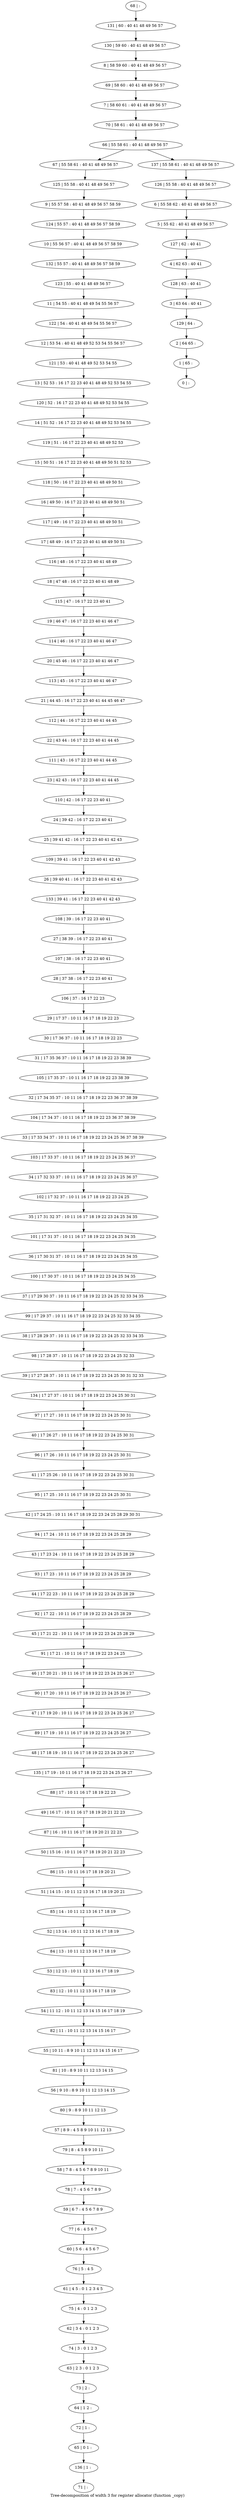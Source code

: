 digraph G {
graph [label="Tree-decomposition of width 3 for register allocator (function _copy)"]
0[label="0 | : "];
1[label="1 | 65 : "];
2[label="2 | 64 65 : "];
3[label="3 | 63 64 : 40 41 "];
4[label="4 | 62 63 : 40 41 "];
5[label="5 | 55 62 : 40 41 48 49 56 57 "];
6[label="6 | 55 58 62 : 40 41 48 49 56 57 "];
7[label="7 | 58 60 61 : 40 41 48 49 56 57 "];
8[label="8 | 58 59 60 : 40 41 48 49 56 57 "];
9[label="9 | 55 57 58 : 40 41 48 49 56 57 58 59 "];
10[label="10 | 55 56 57 : 40 41 48 49 56 57 58 59 "];
11[label="11 | 54 55 : 40 41 48 49 54 55 56 57 "];
12[label="12 | 53 54 : 40 41 48 49 52 53 54 55 56 57 "];
13[label="13 | 52 53 : 16 17 22 23 40 41 48 49 52 53 54 55 "];
14[label="14 | 51 52 : 16 17 22 23 40 41 48 49 52 53 54 55 "];
15[label="15 | 50 51 : 16 17 22 23 40 41 48 49 50 51 52 53 "];
16[label="16 | 49 50 : 16 17 22 23 40 41 48 49 50 51 "];
17[label="17 | 48 49 : 16 17 22 23 40 41 48 49 50 51 "];
18[label="18 | 47 48 : 16 17 22 23 40 41 48 49 "];
19[label="19 | 46 47 : 16 17 22 23 40 41 46 47 "];
20[label="20 | 45 46 : 16 17 22 23 40 41 46 47 "];
21[label="21 | 44 45 : 16 17 22 23 40 41 44 45 46 47 "];
22[label="22 | 43 44 : 16 17 22 23 40 41 44 45 "];
23[label="23 | 42 43 : 16 17 22 23 40 41 44 45 "];
24[label="24 | 39 42 : 16 17 22 23 40 41 "];
25[label="25 | 39 41 42 : 16 17 22 23 40 41 42 43 "];
26[label="26 | 39 40 41 : 16 17 22 23 40 41 42 43 "];
27[label="27 | 38 39 : 16 17 22 23 40 41 "];
28[label="28 | 37 38 : 16 17 22 23 40 41 "];
29[label="29 | 17 37 : 10 11 16 17 18 19 22 23 "];
30[label="30 | 17 36 37 : 10 11 16 17 18 19 22 23 "];
31[label="31 | 17 35 36 37 : 10 11 16 17 18 19 22 23 38 39 "];
32[label="32 | 17 34 35 37 : 10 11 16 17 18 19 22 23 36 37 38 39 "];
33[label="33 | 17 33 34 37 : 10 11 16 17 18 19 22 23 24 25 36 37 38 39 "];
34[label="34 | 17 32 33 37 : 10 11 16 17 18 19 22 23 24 25 36 37 "];
35[label="35 | 17 31 32 37 : 10 11 16 17 18 19 22 23 24 25 34 35 "];
36[label="36 | 17 30 31 37 : 10 11 16 17 18 19 22 23 24 25 34 35 "];
37[label="37 | 17 29 30 37 : 10 11 16 17 18 19 22 23 24 25 32 33 34 35 "];
38[label="38 | 17 28 29 37 : 10 11 16 17 18 19 22 23 24 25 32 33 34 35 "];
39[label="39 | 17 27 28 37 : 10 11 16 17 18 19 22 23 24 25 30 31 32 33 "];
40[label="40 | 17 26 27 : 10 11 16 17 18 19 22 23 24 25 30 31 "];
41[label="41 | 17 25 26 : 10 11 16 17 18 19 22 23 24 25 30 31 "];
42[label="42 | 17 24 25 : 10 11 16 17 18 19 22 23 24 25 28 29 30 31 "];
43[label="43 | 17 23 24 : 10 11 16 17 18 19 22 23 24 25 28 29 "];
44[label="44 | 17 22 23 : 10 11 16 17 18 19 22 23 24 25 28 29 "];
45[label="45 | 17 21 22 : 10 11 16 17 18 19 22 23 24 25 28 29 "];
46[label="46 | 17 20 21 : 10 11 16 17 18 19 22 23 24 25 26 27 "];
47[label="47 | 17 19 20 : 10 11 16 17 18 19 22 23 24 25 26 27 "];
48[label="48 | 17 18 19 : 10 11 16 17 18 19 22 23 24 25 26 27 "];
49[label="49 | 16 17 : 10 11 16 17 18 19 20 21 22 23 "];
50[label="50 | 15 16 : 10 11 16 17 18 19 20 21 22 23 "];
51[label="51 | 14 15 : 10 11 12 13 16 17 18 19 20 21 "];
52[label="52 | 13 14 : 10 11 12 13 16 17 18 19 "];
53[label="53 | 12 13 : 10 11 12 13 16 17 18 19 "];
54[label="54 | 11 12 : 10 11 12 13 14 15 16 17 18 19 "];
55[label="55 | 10 11 : 8 9 10 11 12 13 14 15 16 17 "];
56[label="56 | 9 10 : 8 9 10 11 12 13 14 15 "];
57[label="57 | 8 9 : 4 5 8 9 10 11 12 13 "];
58[label="58 | 7 8 : 4 5 6 7 8 9 10 11 "];
59[label="59 | 6 7 : 4 5 6 7 8 9 "];
60[label="60 | 5 6 : 4 5 6 7 "];
61[label="61 | 4 5 : 0 1 2 3 4 5 "];
62[label="62 | 3 4 : 0 1 2 3 "];
63[label="63 | 2 3 : 0 1 2 3 "];
64[label="64 | 1 2 : "];
65[label="65 | 0 1 : "];
66[label="66 | 55 58 61 : 40 41 48 49 56 57 "];
67[label="67 | 55 58 61 : 40 41 48 49 56 57 "];
68[label="68 | : "];
69[label="69 | 58 60 : 40 41 48 49 56 57 "];
70[label="70 | 58 61 : 40 41 48 49 56 57 "];
71[label="71 | : "];
72[label="72 | 1 : "];
73[label="73 | 2 : "];
74[label="74 | 3 : 0 1 2 3 "];
75[label="75 | 4 : 0 1 2 3 "];
76[label="76 | 5 : 4 5 "];
77[label="77 | 6 : 4 5 6 7 "];
78[label="78 | 7 : 4 5 6 7 8 9 "];
79[label="79 | 8 : 4 5 8 9 10 11 "];
80[label="80 | 9 : 8 9 10 11 12 13 "];
81[label="81 | 10 : 8 9 10 11 12 13 14 15 "];
82[label="82 | 11 : 10 11 12 13 14 15 16 17 "];
83[label="83 | 12 : 10 11 12 13 16 17 18 19 "];
84[label="84 | 13 : 10 11 12 13 16 17 18 19 "];
85[label="85 | 14 : 10 11 12 13 16 17 18 19 "];
86[label="86 | 15 : 10 11 16 17 18 19 20 21 "];
87[label="87 | 16 : 10 11 16 17 18 19 20 21 22 23 "];
88[label="88 | 17 : 10 11 16 17 18 19 22 23 "];
89[label="89 | 17 19 : 10 11 16 17 18 19 22 23 24 25 26 27 "];
90[label="90 | 17 20 : 10 11 16 17 18 19 22 23 24 25 26 27 "];
91[label="91 | 17 21 : 10 11 16 17 18 19 22 23 24 25 "];
92[label="92 | 17 22 : 10 11 16 17 18 19 22 23 24 25 28 29 "];
93[label="93 | 17 23 : 10 11 16 17 18 19 22 23 24 25 28 29 "];
94[label="94 | 17 24 : 10 11 16 17 18 19 22 23 24 25 28 29 "];
95[label="95 | 17 25 : 10 11 16 17 18 19 22 23 24 25 30 31 "];
96[label="96 | 17 26 : 10 11 16 17 18 19 22 23 24 25 30 31 "];
97[label="97 | 17 27 : 10 11 16 17 18 19 22 23 24 25 30 31 "];
98[label="98 | 17 28 37 : 10 11 16 17 18 19 22 23 24 25 32 33 "];
99[label="99 | 17 29 37 : 10 11 16 17 18 19 22 23 24 25 32 33 34 35 "];
100[label="100 | 17 30 37 : 10 11 16 17 18 19 22 23 24 25 34 35 "];
101[label="101 | 17 31 37 : 10 11 16 17 18 19 22 23 24 25 34 35 "];
102[label="102 | 17 32 37 : 10 11 16 17 18 19 22 23 24 25 "];
103[label="103 | 17 33 37 : 10 11 16 17 18 19 22 23 24 25 36 37 "];
104[label="104 | 17 34 37 : 10 11 16 17 18 19 22 23 36 37 38 39 "];
105[label="105 | 17 35 37 : 10 11 16 17 18 19 22 23 38 39 "];
106[label="106 | 37 : 16 17 22 23 "];
107[label="107 | 38 : 16 17 22 23 40 41 "];
108[label="108 | 39 : 16 17 22 23 40 41 "];
109[label="109 | 39 41 : 16 17 22 23 40 41 42 43 "];
110[label="110 | 42 : 16 17 22 23 40 41 "];
111[label="111 | 43 : 16 17 22 23 40 41 44 45 "];
112[label="112 | 44 : 16 17 22 23 40 41 44 45 "];
113[label="113 | 45 : 16 17 22 23 40 41 46 47 "];
114[label="114 | 46 : 16 17 22 23 40 41 46 47 "];
115[label="115 | 47 : 16 17 22 23 40 41 "];
116[label="116 | 48 : 16 17 22 23 40 41 48 49 "];
117[label="117 | 49 : 16 17 22 23 40 41 48 49 50 51 "];
118[label="118 | 50 : 16 17 22 23 40 41 48 49 50 51 "];
119[label="119 | 51 : 16 17 22 23 40 41 48 49 52 53 "];
120[label="120 | 52 : 16 17 22 23 40 41 48 49 52 53 54 55 "];
121[label="121 | 53 : 40 41 48 49 52 53 54 55 "];
122[label="122 | 54 : 40 41 48 49 54 55 56 57 "];
123[label="123 | 55 : 40 41 48 49 56 57 "];
124[label="124 | 55 57 : 40 41 48 49 56 57 58 59 "];
125[label="125 | 55 58 : 40 41 48 49 56 57 "];
126[label="126 | 55 58 : 40 41 48 49 56 57 "];
127[label="127 | 62 : 40 41 "];
128[label="128 | 63 : 40 41 "];
129[label="129 | 64 : "];
130[label="130 | 59 60 : 40 41 48 49 56 57 "];
131[label="131 | 60 : 40 41 48 49 56 57 "];
132[label="132 | 55 57 : 40 41 48 49 56 57 58 59 "];
133[label="133 | 39 41 : 16 17 22 23 40 41 42 43 "];
134[label="134 | 17 27 37 : 10 11 16 17 18 19 22 23 24 25 30 31 "];
135[label="135 | 17 19 : 10 11 16 17 18 19 22 23 24 25 26 27 "];
136[label="136 | 1 : "];
137[label="137 | 55 58 61 : 40 41 48 49 56 57 "];
24->25 ;
29->30 ;
30->31 ;
72->65 ;
64->72 ;
73->64 ;
63->73 ;
74->63 ;
62->74 ;
75->62 ;
61->75 ;
76->61 ;
60->76 ;
77->60 ;
59->77 ;
78->59 ;
58->78 ;
79->58 ;
57->79 ;
80->57 ;
56->80 ;
81->56 ;
55->81 ;
82->55 ;
54->82 ;
83->54 ;
53->83 ;
84->53 ;
52->84 ;
85->52 ;
51->85 ;
86->51 ;
50->86 ;
87->50 ;
49->87 ;
88->49 ;
89->48 ;
47->89 ;
90->47 ;
46->90 ;
91->46 ;
45->91 ;
92->45 ;
44->92 ;
93->44 ;
43->93 ;
94->43 ;
42->94 ;
95->42 ;
41->95 ;
96->41 ;
40->96 ;
97->40 ;
98->39 ;
38->98 ;
99->38 ;
37->99 ;
100->37 ;
36->100 ;
101->36 ;
35->101 ;
102->35 ;
34->102 ;
103->34 ;
33->103 ;
104->33 ;
32->104 ;
105->32 ;
31->105 ;
106->29 ;
28->106 ;
107->28 ;
27->107 ;
108->27 ;
109->26 ;
25->109 ;
110->24 ;
23->110 ;
111->23 ;
22->111 ;
112->22 ;
21->112 ;
113->21 ;
20->113 ;
114->20 ;
19->114 ;
115->19 ;
18->115 ;
116->18 ;
17->116 ;
117->17 ;
16->117 ;
118->16 ;
15->118 ;
119->15 ;
14->119 ;
120->14 ;
13->120 ;
121->13 ;
12->121 ;
122->12 ;
11->122 ;
123->11 ;
124->10 ;
9->124 ;
125->9 ;
67->125 ;
132->123 ;
10->132 ;
133->108 ;
26->133 ;
134->97 ;
39->134 ;
135->88 ;
48->135 ;
136->71 ;
65->136 ;
68->131 ;
131->130 ;
130->8 ;
8->69 ;
69->7 ;
7->70 ;
70->66 ;
126->6 ;
6->5 ;
5->127 ;
127->4 ;
4->128 ;
128->3 ;
3->129 ;
129->2 ;
2->1 ;
1->0 ;
137->126 ;
66->67 ;
66->137 ;
}
